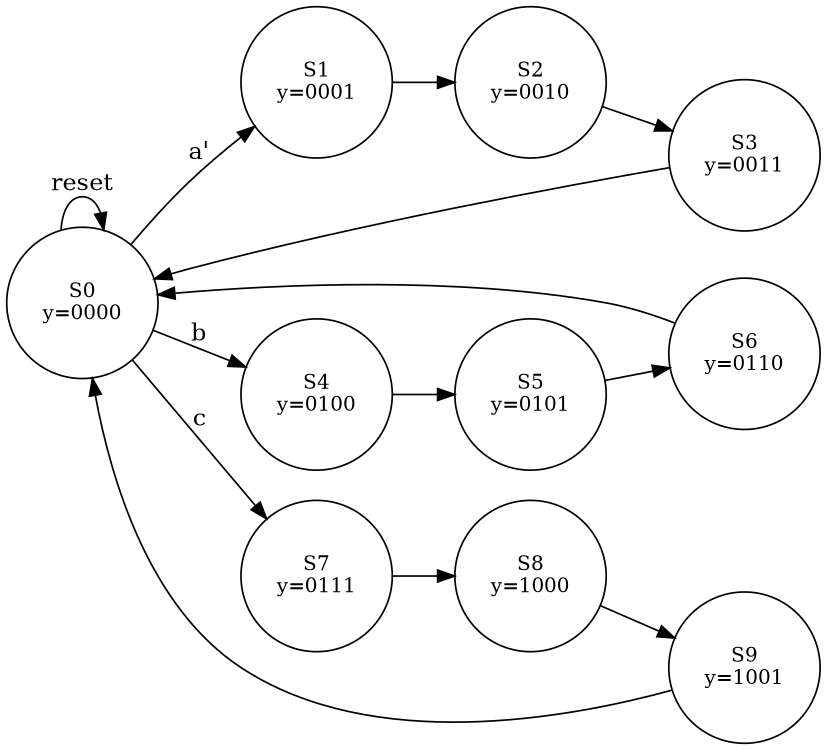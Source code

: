 digraph finite_state_machine {
    rankdir=LR;
    size="8,5"
    
    node [shape = circle, label="S0\ny=0000", fontsize=12] S0;
    node [shape = circle, label="S1\ny=0001", fontsize=12] S1;
    node [shape = circle, label="S2\ny=0010", fontsize=12] S2;
    node [shape = circle, label="S3\ny=0011", fontsize=12] S3;
    node [shape = circle, label="S4\ny=0100", fontsize=12] S4;
    node [shape = circle, label="S5\ny=0101", fontsize=12] S5;
    node [shape = circle, label="S6\ny=0110", fontsize=12] S6;
    node [shape = circle, label="S7\ny=0111", fontsize=12] S7;
    node [shape = circle, label="S8\ny=1000", fontsize=12] S8;
    node [shape = circle, label="S9\ny=1001", fontsize=12] S9;

    S0  -> S0 [ label = "reset" ];
    
    S0  -> S1 [ label = "a'" ];
    S1 -> S2 ;
    S2 -> S3 ;
    S3 -> S0 ;
    
    S0 -> S4 [ label = "b" ];
    S4 -> S5 ;
    S5 -> S6 ;
    S6 -> S0 ;

    S0 -> S7 [ label = "c" ];
    S7 -> S8 ;
    S8 -> S9 ;
    S9 -> S0 ;
}